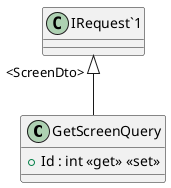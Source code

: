 @startuml
class GetScreenQuery {
    + Id : int <<get>> <<set>>
}
"IRequest`1" "<ScreenDto>" <|-- GetScreenQuery
@enduml
